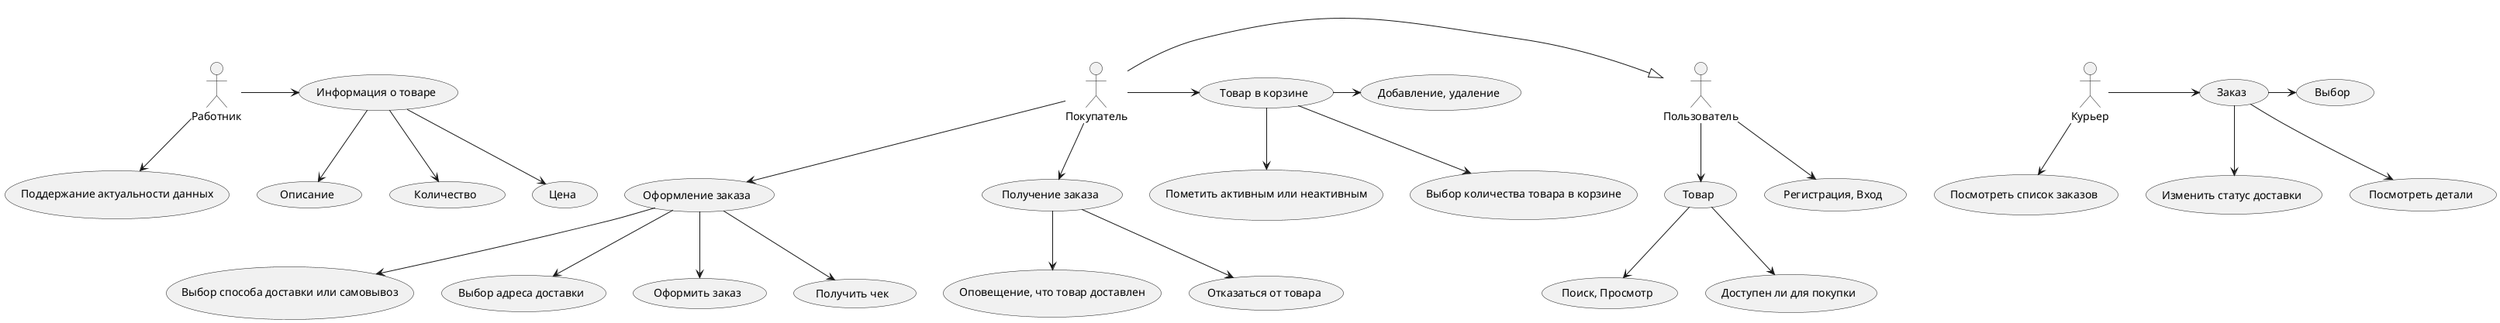 @startuml

' Информационная система «Интернет-магазин», торгующий:
' ­Продуктами с доставкой заказчику

' 1 магазин-склад который продаёт продукты сам и осуществляет доставку с помощью курьеров
' Нужно вести подсчёт товаров
' Нужно хранить заявки на доставку
' Нужно отслеживать статус заказа
' В случае доставки на дальнюю дистанцию - используются услуги компании грузоперевозчика (Почта, СДЭК или другие)

' Кто заходит на сайт и может стать Покупателем.
:Пользователь: as User 
' Кто хочет купить что-то или уже купил через сайт
:Покупатель: as Customer
' Кто предоставляет список товаров Покупателю. Ведёт подсчёт товаров и актуализирует данные по товарам на складе (Изменение количества после успещного заказа или при получении новой партии)
:Работник: as Worker
' Кто доставляет заказ к Покупателю  
:Курьер: as Courier


( Информация о товаре ) as ProductInfo
ProductInfo --> ( Описание )
ProductInfo --> ( Количество )
ProductInfo --> ( Цена )

Worker ->  ProductInfo
Worker -->  ( Поддержание актуальности данных )

'-----------------------
( Товар ) as Product
Product --> ( Поиск, Просмотр )
Product --> ( Доступен ли для покупки )

User --> Product
User --> ( Регистрация, Вход )
' User --> ( Выбор региона )

Customer -|> User

'-----------------------
( Товар в корзине ) as BasketItem
( Оформление заказа ) as MakingOrder
( Получение заказа ) as ReceivingOrder
BasketItem -> ( Добавление, удаление )
BasketItem --> ( Пометить активным или неактивным )
BasketItem --> ( Выбор количества товара в корзине )
MakingOrder --> ( Выбор способа доставки или самовывоз )
MakingOrder --> ( Выбор адреса доставки )
MakingOrder --> ( Оформить заказ )
MakingOrder --> ( Получить чек )
ReceivingOrder --> ( Оповещение, что товар доставлен )
ReceivingOrder --> ( Отказаться от товара )

Customer -> BasketItem
Customer --> MakingOrder
Customer --> ReceivingOrder

'-----------------------
( Заказ ) as order
order -> ( Выбор )
order --> ( Посмотреть детали )
' В дороге, Доставлено, Возврат
order --> ( Изменить статус доставки )

Courier -> order
Courier --> ( Посмотреть список заказов )


@enduml